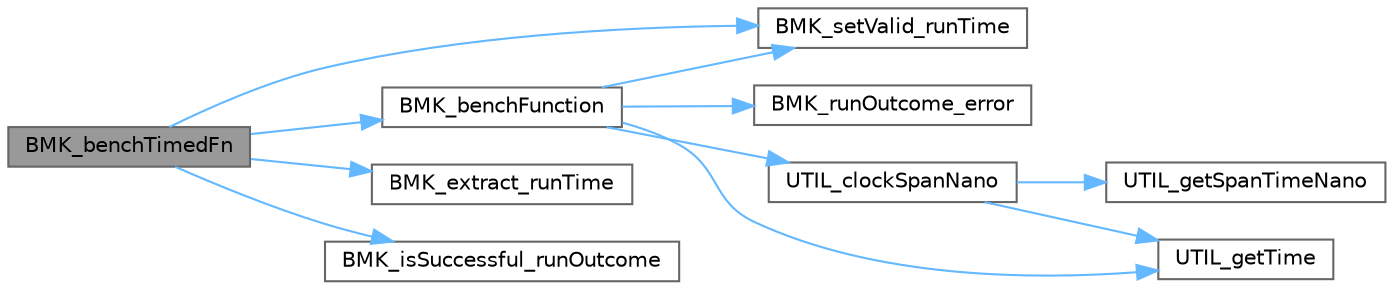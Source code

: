digraph "BMK_benchTimedFn"
{
 // LATEX_PDF_SIZE
  bgcolor="transparent";
  edge [fontname=Helvetica,fontsize=10,labelfontname=Helvetica,labelfontsize=10];
  node [fontname=Helvetica,fontsize=10,shape=box,height=0.2,width=0.4];
  rankdir="LR";
  Node1 [id="Node000001",label="BMK_benchTimedFn",height=0.2,width=0.4,color="gray40", fillcolor="grey60", style="filled", fontcolor="black",tooltip=" "];
  Node1 -> Node2 [id="edge11_Node000001_Node000002",color="steelblue1",style="solid",tooltip=" "];
  Node2 [id="Node000002",label="BMK_benchFunction",height=0.2,width=0.4,color="grey40", fillcolor="white", style="filled",URL="$benchfn_8c.html#a4109ce4f5f7108340355327aa903d23b",tooltip=" "];
  Node2 -> Node3 [id="edge12_Node000002_Node000003",color="steelblue1",style="solid",tooltip=" "];
  Node3 [id="Node000003",label="BMK_runOutcome_error",height=0.2,width=0.4,color="grey40", fillcolor="white", style="filled",URL="$benchfn_8c.html#a9765028458b8ebaf3c8c4b142534b128",tooltip=" "];
  Node2 -> Node4 [id="edge13_Node000002_Node000004",color="steelblue1",style="solid",tooltip=" "];
  Node4 [id="Node000004",label="BMK_setValid_runTime",height=0.2,width=0.4,color="grey40", fillcolor="white", style="filled",URL="$benchfn_8c.html#a358ceb75f0536bb9ac7c395300cb8152",tooltip=" "];
  Node2 -> Node5 [id="edge14_Node000002_Node000005",color="steelblue1",style="solid",tooltip=" "];
  Node5 [id="Node000005",label="UTIL_clockSpanNano",height=0.2,width=0.4,color="grey40", fillcolor="white", style="filled",URL="$timefn_8c.html#a7352a4b15c62053b1641758105243da7",tooltip=" "];
  Node5 -> Node6 [id="edge15_Node000005_Node000006",color="steelblue1",style="solid",tooltip=" "];
  Node6 [id="Node000006",label="UTIL_getSpanTimeNano",height=0.2,width=0.4,color="grey40", fillcolor="white", style="filled",URL="$timefn_8c.html#a093784c8f2938c3b0c36360c125ab641",tooltip=" "];
  Node5 -> Node7 [id="edge16_Node000005_Node000007",color="steelblue1",style="solid",tooltip=" "];
  Node7 [id="Node000007",label="UTIL_getTime",height=0.2,width=0.4,color="grey40", fillcolor="white", style="filled",URL="$timefn_8c.html#aaf26c1edbb821ac4db66bd111e563016",tooltip=" "];
  Node2 -> Node7 [id="edge17_Node000002_Node000007",color="steelblue1",style="solid",tooltip=" "];
  Node1 -> Node8 [id="edge18_Node000001_Node000008",color="steelblue1",style="solid",tooltip=" "];
  Node8 [id="Node000008",label="BMK_extract_runTime",height=0.2,width=0.4,color="grey40", fillcolor="white", style="filled",URL="$benchfn_8c.html#a9d1c34a115ae666e6efb53db86ba7970",tooltip=" "];
  Node1 -> Node9 [id="edge19_Node000001_Node000009",color="steelblue1",style="solid",tooltip=" "];
  Node9 [id="Node000009",label="BMK_isSuccessful_runOutcome",height=0.2,width=0.4,color="grey40", fillcolor="white", style="filled",URL="$benchfn_8c.html#a66760bb869c5fa57e9046e69f8e79576",tooltip=" "];
  Node1 -> Node4 [id="edge20_Node000001_Node000004",color="steelblue1",style="solid",tooltip=" "];
}
